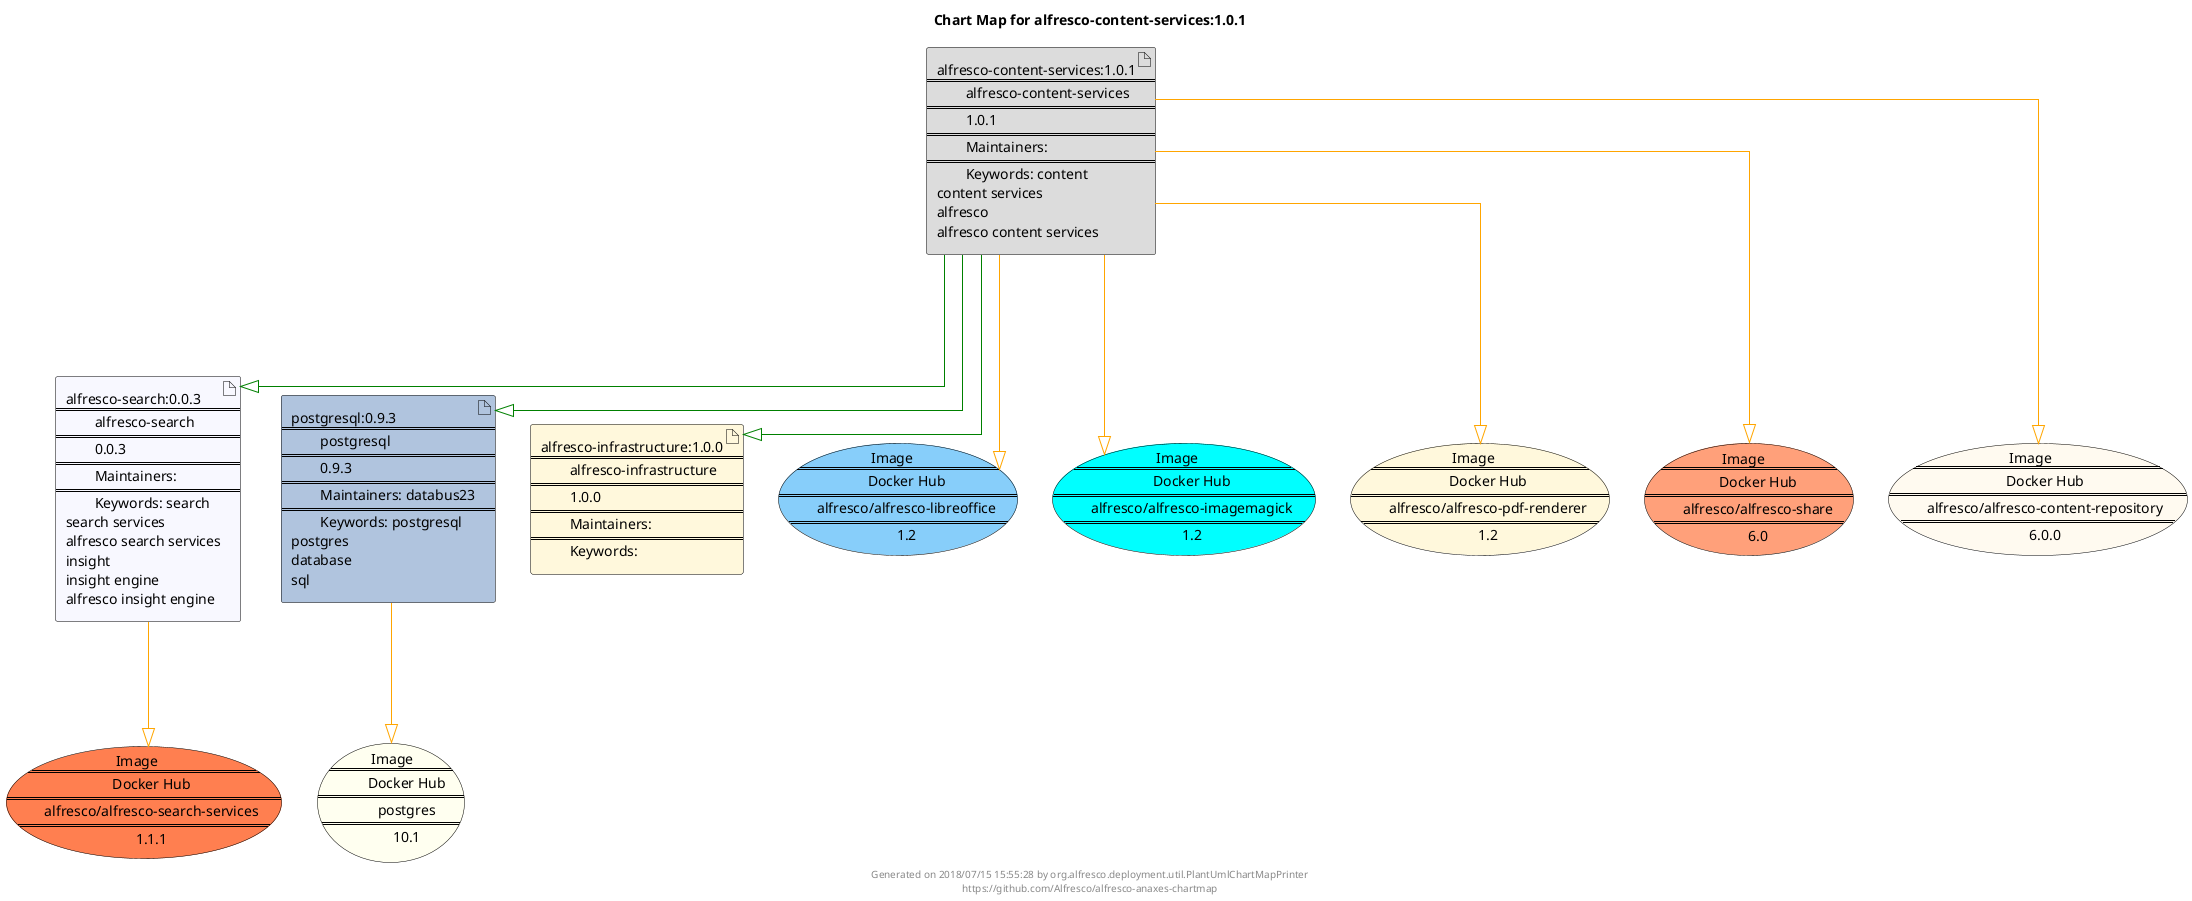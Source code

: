 @startuml
skinparam linetype ortho
skinparam backgroundColor white
skinparam usecaseBorderColor black
skinparam usecaseArrowColor LightSlateGray
skinparam artifactBorderColor black
skinparam artifactArrowColor LightSlateGray
title Chart Map for alfresco-content-services:1.0.1
'There are 4 referenced Helm Charts
artifact "alfresco-search:0.0.3\n====\n\talfresco-search\n====\n\t0.0.3\n====\n\tMaintainers: \n====\n\tKeywords: search\nsearch services\nalfresco search services\ninsight\ninsight engine\nalfresco insight engine" as alfresco_search_0_0_3 #GhostWhite
artifact "postgresql:0.9.3\n====\n\tpostgresql\n====\n\t0.9.3\n====\n\tMaintainers: databus23\n====\n\tKeywords: postgresql\npostgres\ndatabase\nsql" as postgresql_0_9_3 #LightSteelBlue
artifact "alfresco-infrastructure:1.0.0\n====\n\talfresco-infrastructure\n====\n\t1.0.0\n====\n\tMaintainers: \n====\n\tKeywords: " as alfresco_infrastructure_1_0_0 #Cornsilk
artifact "alfresco-content-services:1.0.1\n====\n\talfresco-content-services\n====\n\t1.0.1\n====\n\tMaintainers: \n====\n\tKeywords: content\ncontent services\nalfresco\nalfresco content services" as alfresco_content_services_1_0_1 #Gainsboro
'There are 7 referenced Docker Images
usecase "Image\n====\n\tDocker Hub\n====\n\talfresco/alfresco-libreoffice\n====\n\t1.2" as alfresco_alfresco_libreoffice_1_2 #LightSkyBlue
usecase "Image\n====\n\tDocker Hub\n====\n\tpostgres\n====\n\t10.1" as postgres_10_1 #Ivory
usecase "Image\n====\n\tDocker Hub\n====\n\talfresco/alfresco-imagemagick\n====\n\t1.2" as alfresco_alfresco_imagemagick_1_2 #Aqua
usecase "Image\n====\n\tDocker Hub\n====\n\talfresco/alfresco-pdf-renderer\n====\n\t1.2" as alfresco_alfresco_pdf_renderer_1_2 #Cornsilk
usecase "Image\n====\n\tDocker Hub\n====\n\talfresco/alfresco-share\n====\n\t6.0" as alfresco_alfresco_share_6_0 #LightSalmon
usecase "Image\n====\n\tDocker Hub\n====\n\talfresco/alfresco-search-services\n====\n\t1.1.1" as alfresco_alfresco_search_services_1_1_1 #Coral
usecase "Image\n====\n\tDocker Hub\n====\n\talfresco/alfresco-content-repository\n====\n\t6.0.0" as alfresco_alfresco_content_repository_6_0_0 #FloralWhite
alfresco_content_services_1_0_1--[#green]-|>alfresco_infrastructure_1_0_0
alfresco_content_services_1_0_1--[#green]-|>postgresql_0_9_3
alfresco_content_services_1_0_1--[#green]-|>alfresco_search_0_0_3
alfresco_search_0_0_3--[#orange]-|>alfresco_alfresco_search_services_1_1_1
postgresql_0_9_3--[#orange]-|>postgres_10_1
alfresco_content_services_1_0_1--[#orange]-|>alfresco_alfresco_libreoffice_1_2
alfresco_content_services_1_0_1--[#orange]-|>alfresco_alfresco_imagemagick_1_2
alfresco_content_services_1_0_1--[#orange]-|>alfresco_alfresco_pdf_renderer_1_2
alfresco_content_services_1_0_1--[#orange]-|>alfresco_alfresco_share_6_0
alfresco_content_services_1_0_1--[#orange]-|>alfresco_alfresco_content_repository_6_0_0
center footer Generated on 2018/07/15 15:55:28 by org.alfresco.deployment.util.PlantUmlChartMapPrinter\nhttps://github.com/Alfresco/alfresco-anaxes-chartmap
@enduml
